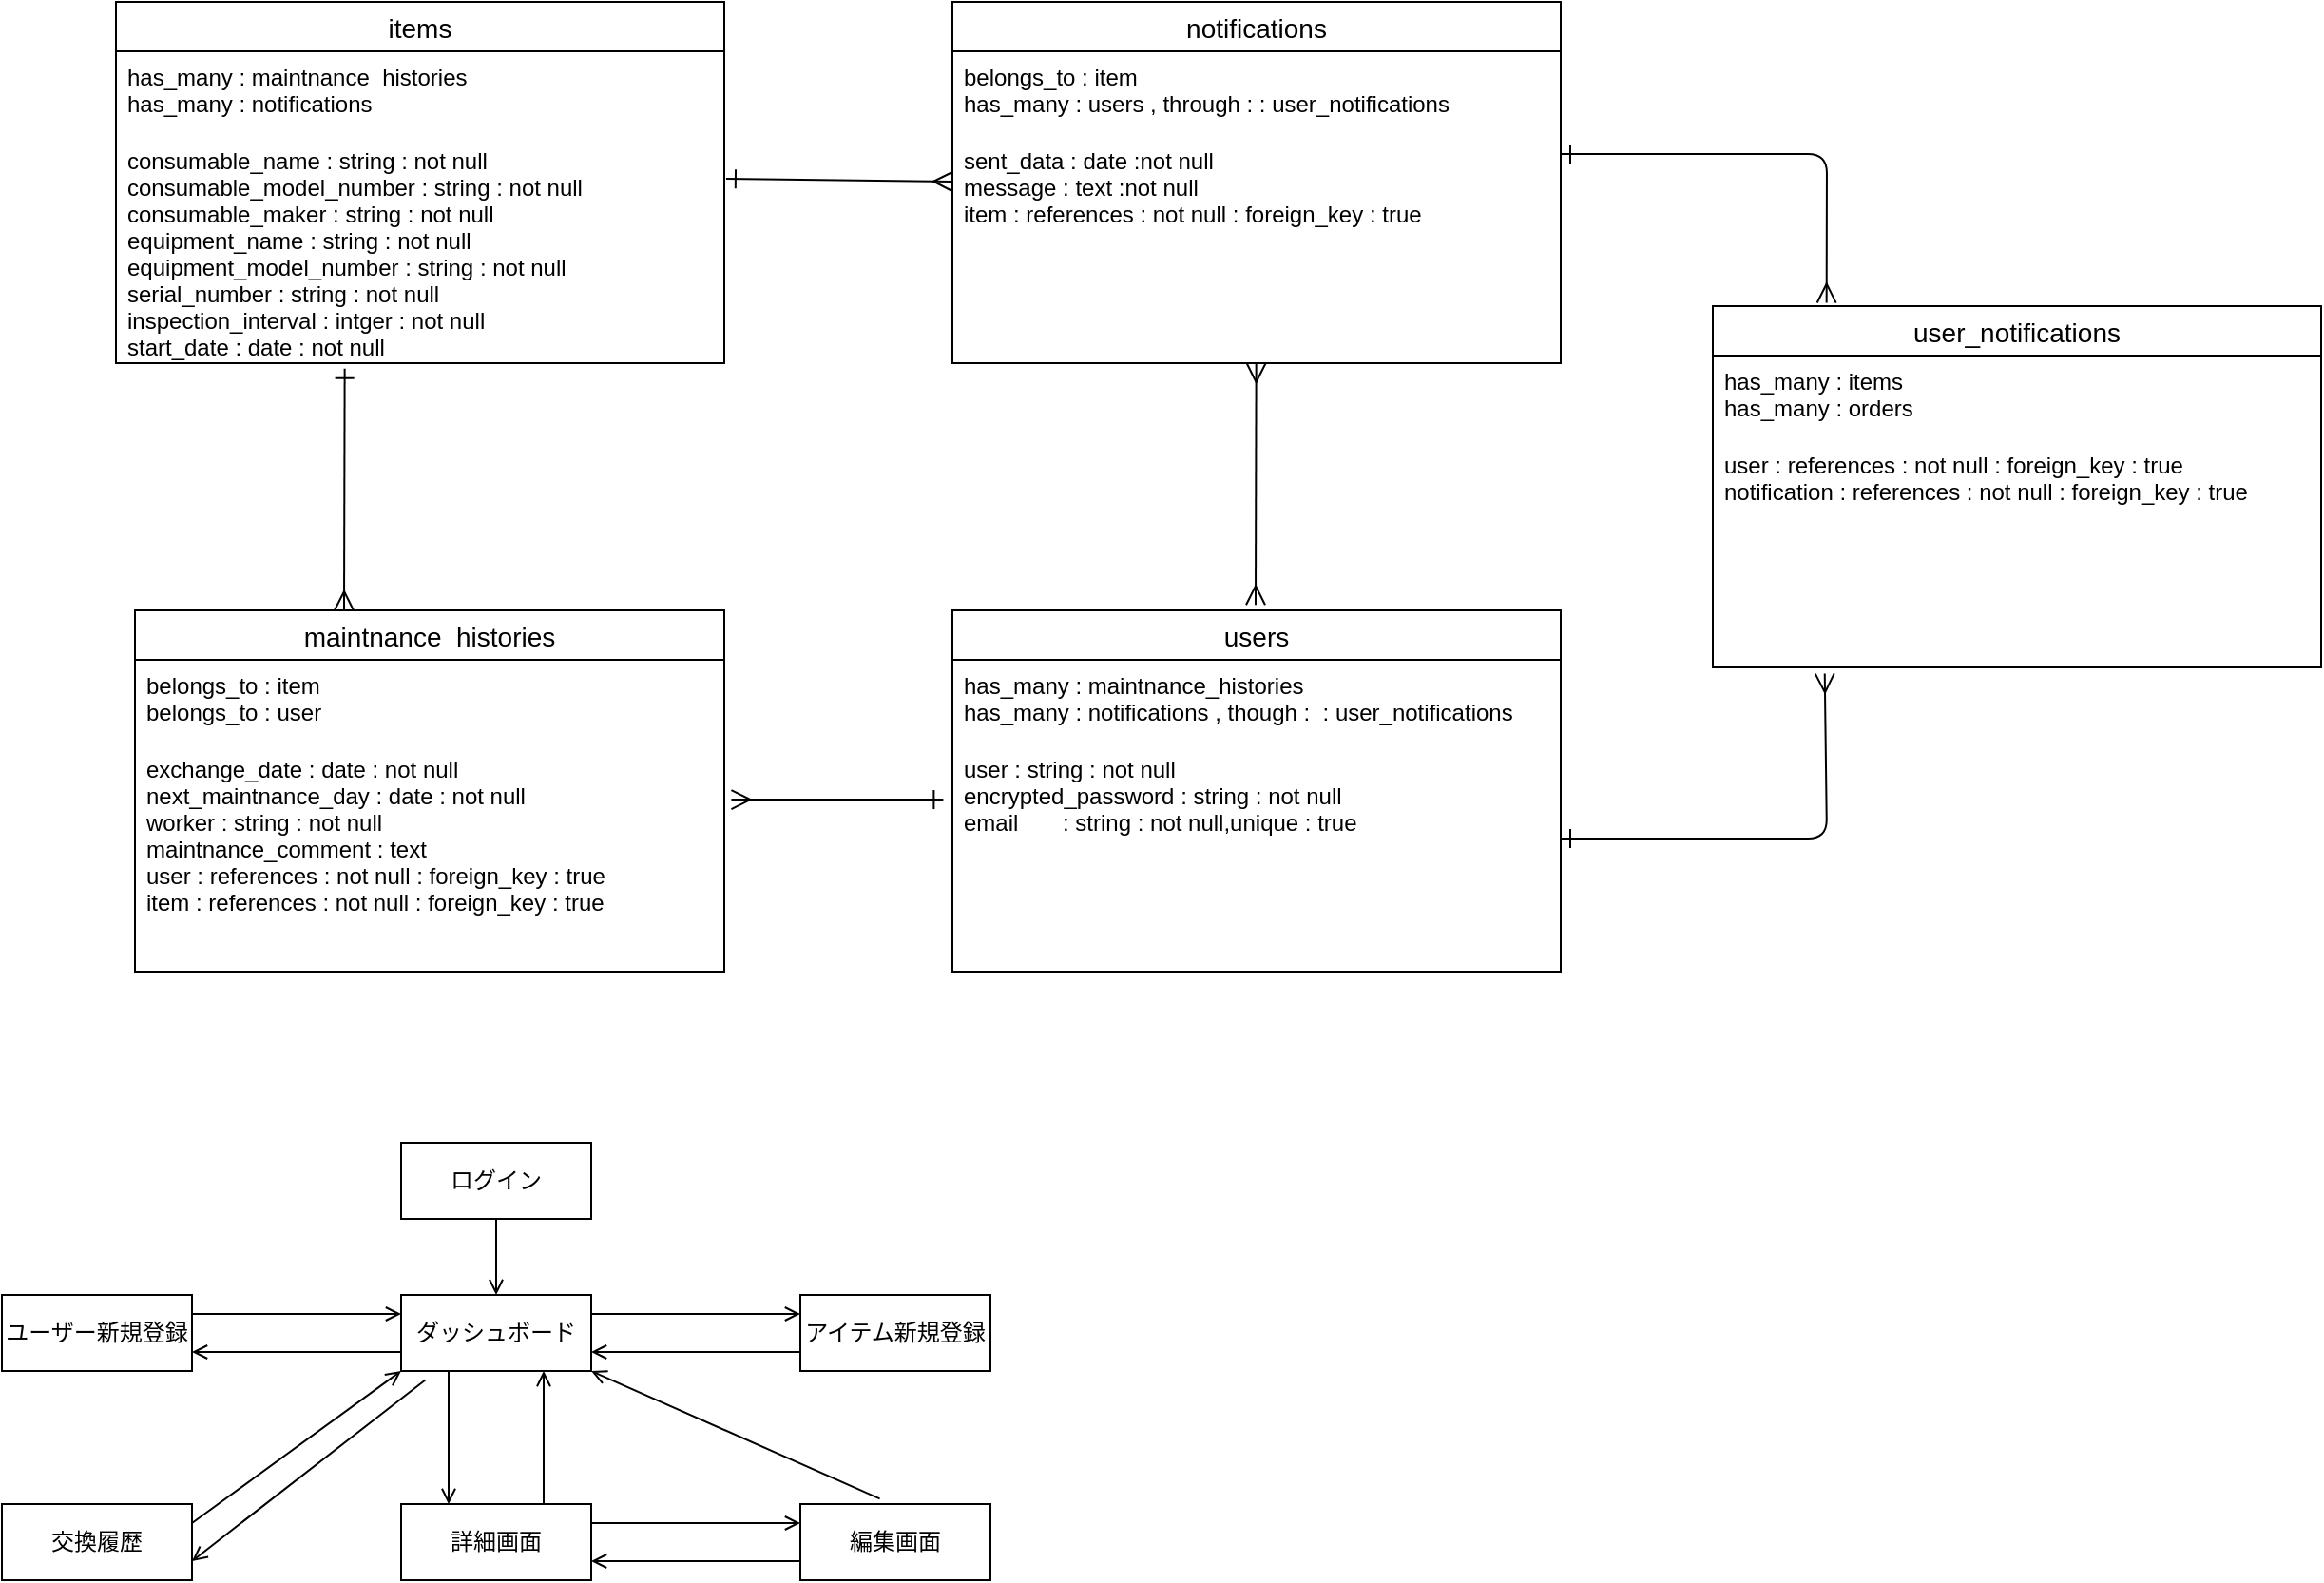 <mxfile>
    <diagram id="uGBQddHE-NDlUJ498ifw" name="ページ1">
        <mxGraphModel dx="1063" dy="188" grid="1" gridSize="10" guides="1" tooltips="1" connect="1" arrows="1" fold="1" page="1" pageScale="1" pageWidth="827" pageHeight="1169" math="0" shadow="0">
            <root>
                <mxCell id="0"/>
                <mxCell id="1" parent="0"/>
                <mxCell id="17" value="items" style="swimlane;fontStyle=0;childLayout=stackLayout;horizontal=1;startSize=26;horizontalStack=0;resizeParent=1;resizeParentMax=0;resizeLast=0;collapsible=1;marginBottom=0;align=center;fontSize=14;" parent="1" vertex="1">
                    <mxGeometry x="40" y="40" width="320" height="190" as="geometry"/>
                </mxCell>
                <mxCell id="18" value="has_many : maintnance  histories&#10;has_many : notifications" style="text;strokeColor=none;fillColor=none;spacingLeft=4;spacingRight=4;overflow=hidden;rotatable=0;points=[[0,0.5],[1,0.5]];portConstraint=eastwest;fontSize=12;" parent="17" vertex="1">
                    <mxGeometry y="26" width="320" height="44" as="geometry"/>
                </mxCell>
                <mxCell id="19" value="consumable_name : string : not null&#10;consumable_model_number : string : not null&#10;consumable_maker : string : not null&#10;equipment_name : string : not null&#10;equipment_model_number : string : not null&#10;serial_number : string : not null&#10;inspection_interval : intger : not null&#10;start_date : date : not null" style="text;strokeColor=none;fillColor=none;spacingLeft=4;spacingRight=4;overflow=hidden;rotatable=0;points=[[0,0.5],[1,0.5]];portConstraint=eastwest;fontSize=12;" parent="17" vertex="1">
                    <mxGeometry y="70" width="320" height="120" as="geometry"/>
                </mxCell>
                <mxCell id="23" value="maintnance  histories" style="swimlane;fontStyle=0;childLayout=stackLayout;horizontal=1;startSize=26;horizontalStack=0;resizeParent=1;resizeParentMax=0;resizeLast=0;collapsible=1;marginBottom=0;align=center;fontSize=14;" parent="1" vertex="1">
                    <mxGeometry x="50" y="360" width="310" height="190" as="geometry"/>
                </mxCell>
                <mxCell id="24" value="belongs_to : item&#10;belongs_to : user" style="text;strokeColor=none;fillColor=none;spacingLeft=4;spacingRight=4;overflow=hidden;rotatable=0;points=[[0,0.5],[1,0.5]];portConstraint=eastwest;fontSize=12;" parent="23" vertex="1">
                    <mxGeometry y="26" width="310" height="44" as="geometry"/>
                </mxCell>
                <mxCell id="25" value="exchange_date : date : not null&#10;next_maintnance_day : date : not null&#10;worker : string : not null&#10;maintnance_comment : text &#10;user : references : not null : foreign_key : true&#10;item : references : not null : foreign_key : true&#10; " style="text;strokeColor=none;fillColor=none;spacingLeft=4;spacingRight=4;overflow=hidden;rotatable=0;points=[[0,0.5],[1,0.5]];portConstraint=eastwest;fontSize=12;" parent="23" vertex="1">
                    <mxGeometry y="70" width="310" height="120" as="geometry"/>
                </mxCell>
                <mxCell id="26" value="users" style="swimlane;fontStyle=0;childLayout=stackLayout;horizontal=1;startSize=26;horizontalStack=0;resizeParent=1;resizeParentMax=0;resizeLast=0;collapsible=1;marginBottom=0;align=center;fontSize=14;" parent="1" vertex="1">
                    <mxGeometry x="480" y="360" width="320" height="190" as="geometry"/>
                </mxCell>
                <mxCell id="27" value="has_many : maintnance_histories&#10;has_many : notifications , though :  : user_notifications" style="text;strokeColor=none;fillColor=none;spacingLeft=4;spacingRight=4;overflow=hidden;rotatable=0;points=[[0,0.5],[1,0.5]];portConstraint=eastwest;fontSize=12;" parent="26" vertex="1">
                    <mxGeometry y="26" width="320" height="44" as="geometry"/>
                </mxCell>
                <mxCell id="28" value="user : string : not null&#10;encrypted_password : string : not null&#10;email       : string : not null,unique : true&#10;" style="text;strokeColor=none;fillColor=none;spacingLeft=4;spacingRight=4;overflow=hidden;rotatable=0;points=[[0,0.5],[1,0.5]];portConstraint=eastwest;fontSize=12;" parent="26" vertex="1">
                    <mxGeometry y="70" width="320" height="120" as="geometry"/>
                </mxCell>
                <mxCell id="35" value="user_notifications" style="swimlane;fontStyle=0;childLayout=stackLayout;horizontal=1;startSize=26;horizontalStack=0;resizeParent=1;resizeParentMax=0;resizeLast=0;collapsible=1;marginBottom=0;align=center;fontSize=14;" parent="1" vertex="1">
                    <mxGeometry x="880" y="200" width="320" height="190" as="geometry"/>
                </mxCell>
                <mxCell id="36" value="has_many : items&#10;has_many : orders" style="text;strokeColor=none;fillColor=none;spacingLeft=4;spacingRight=4;overflow=hidden;rotatable=0;points=[[0,0.5],[1,0.5]];portConstraint=eastwest;fontSize=12;" parent="35" vertex="1">
                    <mxGeometry y="26" width="320" height="44" as="geometry"/>
                </mxCell>
                <mxCell id="37" value="user : references : not null : foreign_key : true&#10;notification : references : not null : foreign_key : true" style="text;strokeColor=none;fillColor=none;spacingLeft=4;spacingRight=4;overflow=hidden;rotatable=0;points=[[0,0.5],[1,0.5]];portConstraint=eastwest;fontSize=12;" parent="35" vertex="1">
                    <mxGeometry y="70" width="320" height="120" as="geometry"/>
                </mxCell>
                <mxCell id="38" value="notifications" style="swimlane;fontStyle=0;childLayout=stackLayout;horizontal=1;startSize=26;horizontalStack=0;resizeParent=1;resizeParentMax=0;resizeLast=0;collapsible=1;marginBottom=0;align=center;fontSize=14;" parent="1" vertex="1">
                    <mxGeometry x="480" y="40" width="320" height="190" as="geometry"/>
                </mxCell>
                <mxCell id="39" value="belongs_to : item&#10;has_many : users , through : : user_notifications" style="text;strokeColor=none;fillColor=none;spacingLeft=4;spacingRight=4;overflow=hidden;rotatable=0;points=[[0,0.5],[1,0.5]];portConstraint=eastwest;fontSize=12;" parent="38" vertex="1">
                    <mxGeometry y="26" width="320" height="44" as="geometry"/>
                </mxCell>
                <mxCell id="40" value="sent_data : date :not null&#10;message : text :not null&#10;item : references : not null : foreign_key : true" style="text;strokeColor=none;fillColor=none;spacingLeft=4;spacingRight=4;overflow=hidden;rotatable=0;points=[[0,0.5],[1,0.5]];portConstraint=eastwest;fontSize=12;" parent="38" vertex="1">
                    <mxGeometry y="70" width="320" height="120" as="geometry"/>
                </mxCell>
                <mxCell id="41" value="" style="edgeStyle=none;orthogonalLoop=1;jettySize=auto;html=1;endArrow=ERmany;startArrow=ERone;endSize=8;startSize=8;exitX=0.376;exitY=1.024;exitDx=0;exitDy=0;exitPerimeter=0;startFill=0;endFill=0;" parent="1" source="19" edge="1">
                    <mxGeometry width="100" relative="1" as="geometry">
                        <mxPoint x="160" y="240" as="sourcePoint"/>
                        <mxPoint x="160" y="360" as="targetPoint"/>
                        <Array as="points"/>
                    </mxGeometry>
                </mxCell>
                <mxCell id="42" value="" style="edgeStyle=none;orthogonalLoop=1;jettySize=auto;html=1;endArrow=ERmany;startArrow=ERone;endSize=8;startSize=8;exitX=-0.015;exitY=0.246;exitDx=0;exitDy=0;exitPerimeter=0;startFill=0;endFill=0;entryX=1.012;entryY=0.246;entryDx=0;entryDy=0;entryPerimeter=0;" parent="1" source="28" target="25" edge="1">
                    <mxGeometry width="100" relative="1" as="geometry">
                        <mxPoint x="390" y="400" as="sourcePoint"/>
                        <mxPoint x="389.68" y="527.12" as="targetPoint"/>
                        <Array as="points"/>
                    </mxGeometry>
                </mxCell>
                <mxCell id="44" value="" style="edgeStyle=none;orthogonalLoop=1;jettySize=auto;html=1;endArrow=ERone;startArrow=ERmany;endSize=8;startSize=8;exitX=-0.015;exitY=0.246;exitDx=0;exitDy=0;exitPerimeter=0;startFill=0;endFill=0;entryX=1.003;entryY=0.192;entryDx=0;entryDy=0;entryPerimeter=0;" parent="1" target="19" edge="1">
                    <mxGeometry width="100" relative="1" as="geometry">
                        <mxPoint x="480.0" y="134.5" as="sourcePoint"/>
                        <mxPoint x="368.64" y="134.5" as="targetPoint"/>
                        <Array as="points"/>
                    </mxGeometry>
                </mxCell>
                <mxCell id="46" value="" style="edgeStyle=none;orthogonalLoop=1;jettySize=auto;html=1;endArrow=ERmany;startArrow=ERmany;endSize=8;startSize=8;exitX=0.376;exitY=1.024;exitDx=0;exitDy=0;exitPerimeter=0;startFill=0;endFill=0;" parent="1" edge="1">
                    <mxGeometry width="100" relative="1" as="geometry">
                        <mxPoint x="639.82" y="230" as="sourcePoint"/>
                        <mxPoint x="639.5" y="357.12" as="targetPoint"/>
                        <Array as="points"/>
                    </mxGeometry>
                </mxCell>
                <mxCell id="47" value="" style="edgeStyle=none;orthogonalLoop=1;jettySize=auto;html=1;endArrow=ERone;startArrow=ERmany;endSize=8;startSize=8;startFill=0;endFill=0;entryX=1;entryY=0.083;entryDx=0;entryDy=0;entryPerimeter=0;exitX=0.187;exitY=-0.009;exitDx=0;exitDy=0;exitPerimeter=0;" parent="1" source="35" target="40" edge="1">
                    <mxGeometry width="100" relative="1" as="geometry">
                        <mxPoint x="940" y="190" as="sourcePoint"/>
                        <mxPoint x="909.68" y="177.12" as="targetPoint"/>
                        <Array as="points">
                            <mxPoint x="940" y="120"/>
                        </Array>
                    </mxGeometry>
                </mxCell>
                <mxCell id="48" value="" style="edgeStyle=none;orthogonalLoop=1;jettySize=auto;html=1;endArrow=ERone;startArrow=ERmany;endSize=8;startSize=8;startFill=0;endFill=0;entryX=1;entryY=0.083;entryDx=0;entryDy=0;entryPerimeter=0;exitX=0.184;exitY=1.027;exitDx=0;exitDy=0;exitPerimeter=0;" parent="1" source="37" edge="1">
                    <mxGeometry width="100" relative="1" as="geometry">
                        <mxPoint x="939.84" y="558.33" as="sourcePoint"/>
                        <mxPoint x="800" y="480.0" as="targetPoint"/>
                        <Array as="points">
                            <mxPoint x="940" y="480.04"/>
                        </Array>
                    </mxGeometry>
                </mxCell>
                <mxCell id="53" value="" style="edgeStyle=none;html=1;startArrow=none;startFill=0;endArrow=open;endFill=0;" parent="1" source="49" target="52" edge="1">
                    <mxGeometry relative="1" as="geometry"/>
                </mxCell>
                <mxCell id="49" value="ログイン" style="whiteSpace=wrap;html=1;align=center;sketch=0;gradientColor=none;" parent="1" vertex="1">
                    <mxGeometry x="190" y="640" width="100" height="40" as="geometry"/>
                </mxCell>
                <mxCell id="56" value="" style="edgeStyle=none;html=1;startArrow=none;startFill=0;endArrow=open;endFill=0;entryX=0;entryY=0.25;entryDx=0;entryDy=0;exitX=1;exitY=0.25;exitDx=0;exitDy=0;" parent="1" source="52" target="54" edge="1">
                    <mxGeometry relative="1" as="geometry">
                        <Array as="points"/>
                    </mxGeometry>
                </mxCell>
                <mxCell id="63" value="" style="edgeStyle=none;html=1;startArrow=none;startFill=0;endArrow=open;endFill=0;exitX=0.25;exitY=1;exitDx=0;exitDy=0;entryX=0.25;entryY=0;entryDx=0;entryDy=0;" parent="1" source="52" target="64" edge="1">
                    <mxGeometry relative="1" as="geometry">
                        <mxPoint x="240" y="830" as="targetPoint"/>
                    </mxGeometry>
                </mxCell>
                <mxCell id="52" value="ダッシュボード" style="whiteSpace=wrap;html=1;align=center;sketch=0;gradientColor=none;" parent="1" vertex="1">
                    <mxGeometry x="190" y="720" width="100" height="40" as="geometry"/>
                </mxCell>
                <mxCell id="55" value="" style="edgeStyle=none;html=1;startArrow=none;startFill=0;endArrow=open;endFill=0;entryX=1;entryY=0.75;entryDx=0;entryDy=0;exitX=0;exitY=0.75;exitDx=0;exitDy=0;" parent="1" source="54" target="52" edge="1">
                    <mxGeometry relative="1" as="geometry">
                        <Array as="points">
                            <mxPoint x="310" y="750"/>
                        </Array>
                    </mxGeometry>
                </mxCell>
                <mxCell id="54" value="アイテム新規登録" style="whiteSpace=wrap;html=1;align=center;sketch=0;gradientColor=none;" parent="1" vertex="1">
                    <mxGeometry x="400" y="720" width="100" height="40" as="geometry"/>
                </mxCell>
                <mxCell id="59" value="ユーザー新規登録" style="whiteSpace=wrap;html=1;align=center;sketch=0;gradientColor=none;" parent="1" vertex="1">
                    <mxGeometry x="-20" y="720" width="100" height="40" as="geometry"/>
                </mxCell>
                <mxCell id="60" value="" style="edgeStyle=none;html=1;startArrow=none;startFill=0;endArrow=open;endFill=0;entryX=1;entryY=0.75;entryDx=0;entryDy=0;exitX=0;exitY=0.75;exitDx=0;exitDy=0;" parent="1" edge="1">
                    <mxGeometry relative="1" as="geometry">
                        <mxPoint x="190" y="750" as="sourcePoint"/>
                        <mxPoint x="80" y="750" as="targetPoint"/>
                        <Array as="points">
                            <mxPoint x="100" y="750"/>
                        </Array>
                    </mxGeometry>
                </mxCell>
                <mxCell id="61" value="" style="edgeStyle=none;html=1;startArrow=none;startFill=0;endArrow=open;endFill=0;entryX=0;entryY=0.25;entryDx=0;entryDy=0;exitX=1;exitY=0.25;exitDx=0;exitDy=0;" parent="1" edge="1">
                    <mxGeometry relative="1" as="geometry">
                        <mxPoint x="80" y="730" as="sourcePoint"/>
                        <mxPoint x="190" y="730" as="targetPoint"/>
                        <Array as="points"/>
                    </mxGeometry>
                </mxCell>
                <mxCell id="65" value="" style="edgeStyle=none;html=1;startArrow=none;startFill=0;endArrow=open;endFill=0;entryX=0.75;entryY=1;entryDx=0;entryDy=0;exitX=0.75;exitY=0;exitDx=0;exitDy=0;" parent="1" source="64" target="52" edge="1">
                    <mxGeometry relative="1" as="geometry">
                        <mxPoint x="260" y="820" as="sourcePoint"/>
                    </mxGeometry>
                </mxCell>
                <mxCell id="64" value="詳細画面" style="whiteSpace=wrap;html=1;align=center;sketch=0;gradientColor=none;" parent="1" vertex="1">
                    <mxGeometry x="190" y="830" width="100" height="40" as="geometry"/>
                </mxCell>
                <mxCell id="66" value="編集画面" style="whiteSpace=wrap;html=1;align=center;sketch=0;gradientColor=none;" parent="1" vertex="1">
                    <mxGeometry x="400" y="830" width="100" height="40" as="geometry"/>
                </mxCell>
                <mxCell id="67" value="" style="edgeStyle=none;html=1;startArrow=none;startFill=0;endArrow=open;endFill=0;entryX=1;entryY=0.75;entryDx=0;entryDy=0;exitX=0;exitY=0.75;exitDx=0;exitDy=0;" parent="1" edge="1">
                    <mxGeometry relative="1" as="geometry">
                        <mxPoint x="400" y="860" as="sourcePoint"/>
                        <mxPoint x="290" y="860" as="targetPoint"/>
                        <Array as="points">
                            <mxPoint x="310" y="860"/>
                        </Array>
                    </mxGeometry>
                </mxCell>
                <mxCell id="68" value="" style="edgeStyle=none;html=1;startArrow=none;startFill=0;endArrow=open;endFill=0;entryX=0;entryY=0.25;entryDx=0;entryDy=0;exitX=1;exitY=0.25;exitDx=0;exitDy=0;" parent="1" edge="1">
                    <mxGeometry relative="1" as="geometry">
                        <mxPoint x="290" y="840" as="sourcePoint"/>
                        <mxPoint x="400" y="840" as="targetPoint"/>
                        <Array as="points"/>
                    </mxGeometry>
                </mxCell>
                <mxCell id="69" value="" style="edgeStyle=none;html=1;startArrow=none;startFill=0;endArrow=open;endFill=0;entryX=1;entryY=1;entryDx=0;entryDy=0;exitX=0.418;exitY=-0.071;exitDx=0;exitDy=0;exitPerimeter=0;" parent="1" source="66" target="52" edge="1">
                    <mxGeometry relative="1" as="geometry">
                        <mxPoint x="350" y="820" as="sourcePoint"/>
                        <mxPoint x="460" y="820" as="targetPoint"/>
                        <Array as="points"/>
                    </mxGeometry>
                </mxCell>
                <mxCell id="70" value="交換履歴" style="whiteSpace=wrap;html=1;align=center;sketch=0;gradientColor=none;" parent="1" vertex="1">
                    <mxGeometry x="-20" y="830" width="100" height="40" as="geometry"/>
                </mxCell>
                <mxCell id="71" value="" style="edgeStyle=none;html=1;startArrow=none;startFill=0;endArrow=open;endFill=0;entryX=0;entryY=1;entryDx=0;entryDy=0;exitX=1;exitY=0.25;exitDx=0;exitDy=0;" parent="1" target="52" edge="1">
                    <mxGeometry relative="1" as="geometry">
                        <mxPoint x="80" y="840" as="sourcePoint"/>
                        <mxPoint x="190" y="840" as="targetPoint"/>
                        <Array as="points"/>
                    </mxGeometry>
                </mxCell>
                <mxCell id="72" value="" style="edgeStyle=none;html=1;startArrow=none;startFill=0;endArrow=open;endFill=0;entryX=1;entryY=0.75;entryDx=0;entryDy=0;exitX=0.127;exitY=1.119;exitDx=0;exitDy=0;exitPerimeter=0;" parent="1" source="52" edge="1">
                    <mxGeometry relative="1" as="geometry">
                        <mxPoint x="190" y="860" as="sourcePoint"/>
                        <mxPoint x="80" y="860" as="targetPoint"/>
                        <Array as="points"/>
                    </mxGeometry>
                </mxCell>
            </root>
        </mxGraphModel>
    </diagram>
</mxfile>
